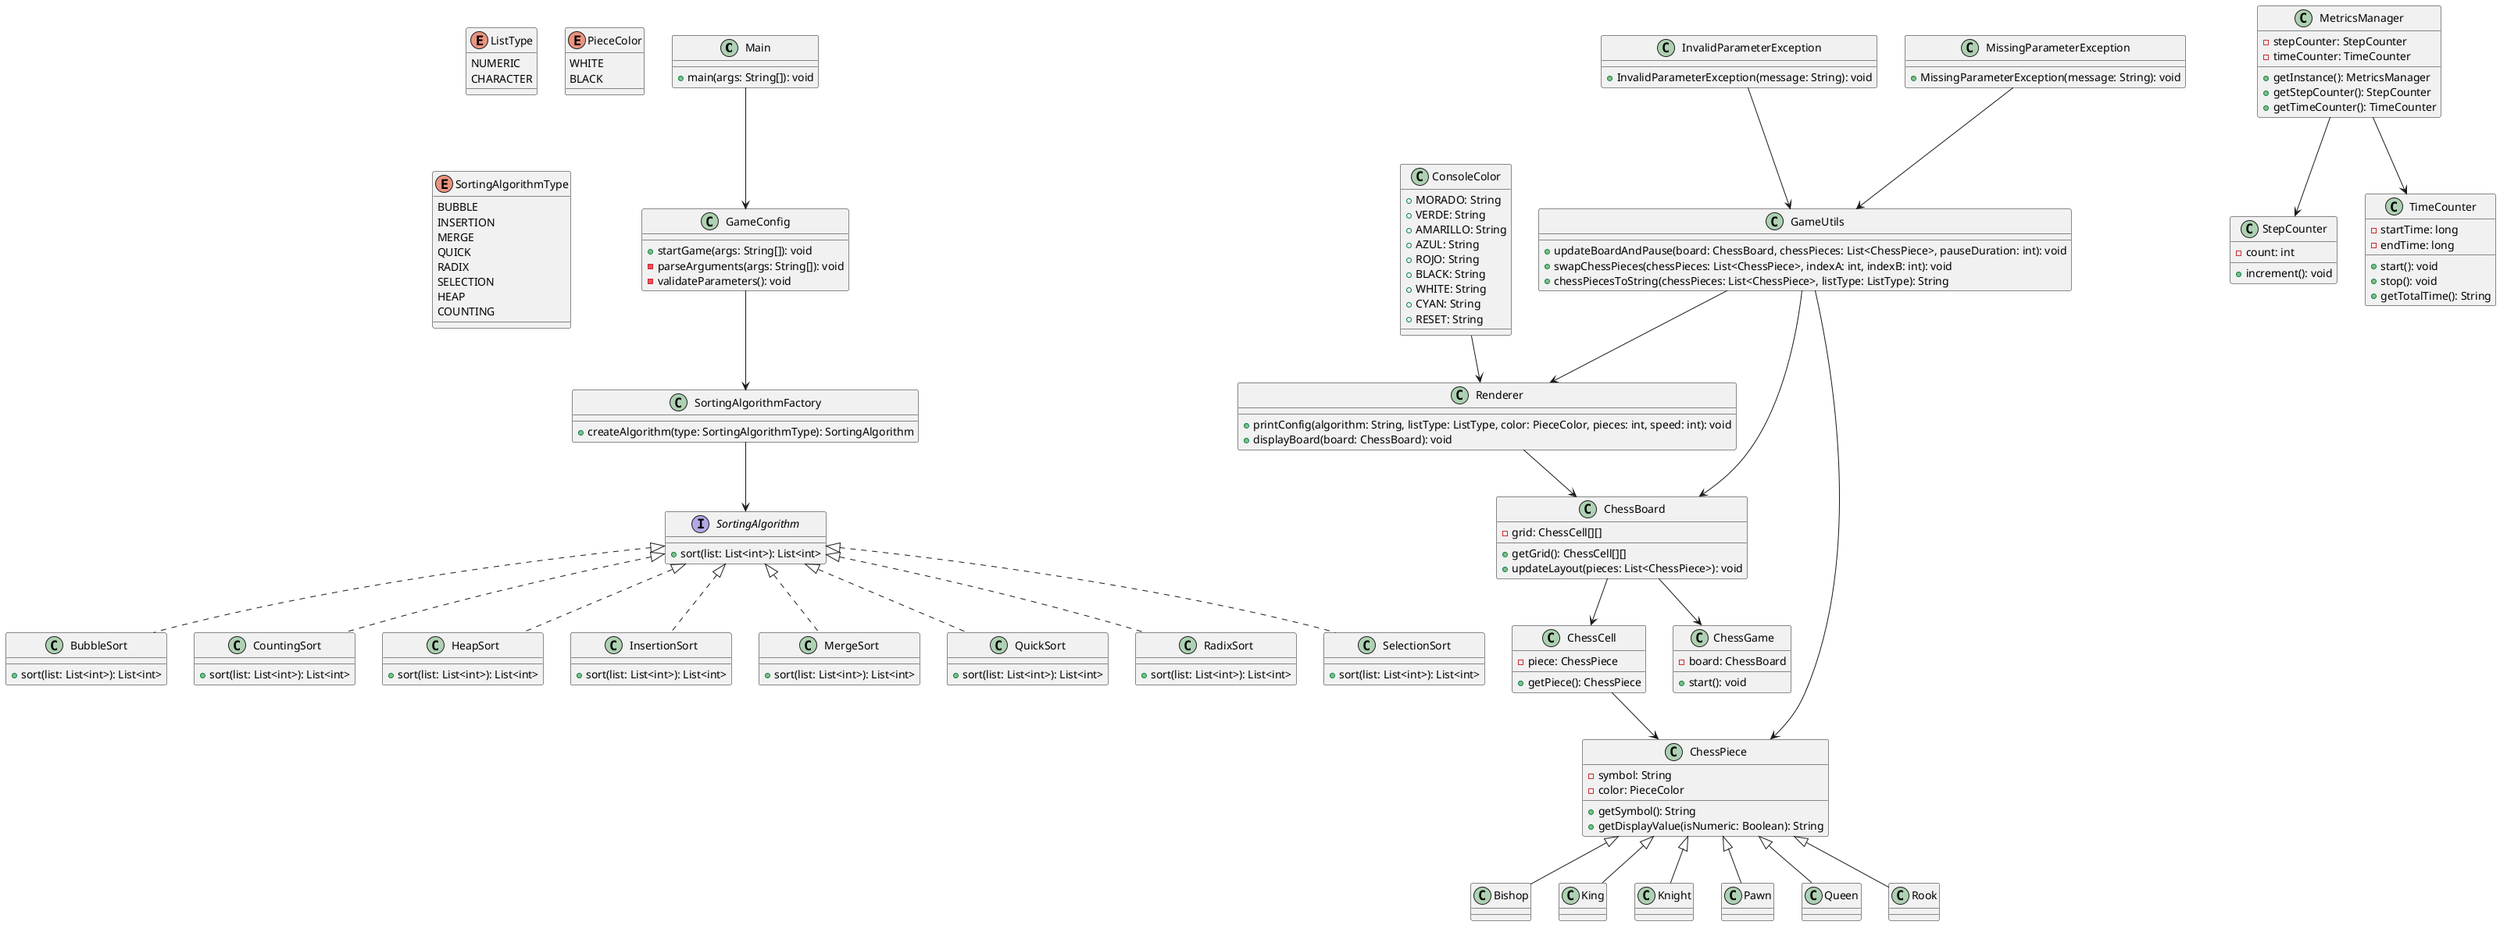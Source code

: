 @startuml

class Main {
    +main(args: String[]): void
}

class GameConfig {
    +startGame(args: String[]): void
    -parseArguments(args: String[]): void
    -validateParameters(): void
}

interface SortingAlgorithm {
    +sort(list: List<int>): List<int>
}

class BubbleSort {
    +sort(list: List<int>): List<int>
}

class CountingSort {
    +sort(list: List<int>): List<int>
}

class HeapSort {
    +sort(list: List<int>): List<int>
}

class InsertionSort {
    +sort(list: List<int>): List<int>
}

class MergeSort {
    +sort(list: List<int>): List<int>
}

class QuickSort {
    +sort(list: List<int>): List<int>
}

class RadixSort {
    +sort(list: List<int>): List<int>
}

class SelectionSort {
    +sort(list: List<int>): List<int>
}

class SortingAlgorithmFactory {
    +createAlgorithm(type: SortingAlgorithmType): SortingAlgorithm
}

class ChessBoard {
    +getGrid(): ChessCell[][]
    +updateLayout(pieces: List<ChessPiece>): void
    -grid: ChessCell[][]
}

class ChessCell {
    +getPiece(): ChessPiece
    -piece: ChessPiece
}

class ChessPiece {
    +getSymbol(): String
    +getDisplayValue(isNumeric: Boolean): String
    -symbol: String
    -color: PieceColor
}

ChessPiece <|-- Bishop
ChessPiece <|-- King
ChessPiece <|-- Knight
ChessPiece <|-- Pawn
ChessPiece <|-- Queen
ChessPiece <|-- Rook

class ChessGame {
    +start(): void
    -board: ChessBoard
}

class Renderer {
    +printConfig(algorithm: String, listType: ListType, color: PieceColor, pieces: int, speed: int): void
    +displayBoard(board: ChessBoard): void
}

class GameUtils {
    +updateBoardAndPause(board: ChessBoard, chessPieces: List<ChessPiece>, pauseDuration: int): void
    +swapChessPieces(chessPieces: List<ChessPiece>, indexA: int, indexB: int): void
    +chessPiecesToString(chessPieces: List<ChessPiece>, listType: ListType): String
}

class ConsoleColor {
    +MORADO: String
    +VERDE: String
    +AMARILLO: String
    +AZUL: String
    +ROJO: String
    +BLACK: String
    +WHITE: String
    +CYAN: String
    +RESET: String
}

class MetricsManager {
    +getInstance(): MetricsManager
    +getStepCounter(): StepCounter
    +getTimeCounter(): TimeCounter
    -stepCounter: StepCounter
    -timeCounter: TimeCounter
}

class StepCounter {
    +increment(): void
    -count: int
}

class TimeCounter {
    +start(): void
    +stop(): void
    +getTotalTime(): String
    -startTime: long
    -endTime: long
}

class InvalidParameterException {
    +InvalidParameterException(message: String): void
}

class MissingParameterException {
    +MissingParameterException(message: String): void
}

enum ListType {
    NUMERIC
    CHARACTER
}

enum PieceColor {
    WHITE
    BLACK
}

enum SortingAlgorithmType {
    BUBBLE
    INSERTION
    MERGE
    QUICK
    RADIX
    SELECTION
    HEAP
    COUNTING
}

Main --> GameConfig
GameConfig --> SortingAlgorithmFactory
SortingAlgorithmFactory --> SortingAlgorithm
SortingAlgorithm <|.. BubbleSort
SortingAlgorithm <|.. CountingSort
SortingAlgorithm <|.. HeapSort
SortingAlgorithm <|.. InsertionSort
SortingAlgorithm <|.. MergeSort
SortingAlgorithm <|.. QuickSort
SortingAlgorithm <|.. RadixSort
SortingAlgorithm <|.. SelectionSort
ChessBoard --> ChessCell
ChessCell --> ChessPiece
ChessBoard --> ChessGame
Renderer --> ChessBoard
GameUtils --> ChessBoard
GameUtils --> ChessPiece
GameUtils --> Renderer
MetricsManager --> StepCounter
MetricsManager --> TimeCounter
InvalidParameterException --> GameUtils
MissingParameterException --> GameUtils
ConsoleColor --> Renderer

@enduml